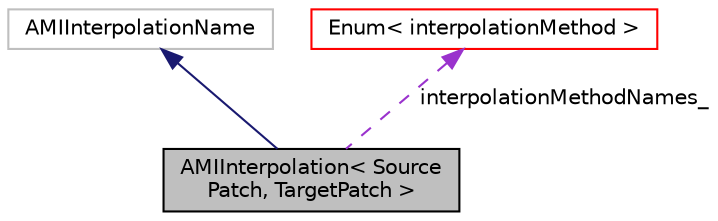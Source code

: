 digraph "AMIInterpolation&lt; SourcePatch, TargetPatch &gt;"
{
  bgcolor="transparent";
  edge [fontname="Helvetica",fontsize="10",labelfontname="Helvetica",labelfontsize="10"];
  node [fontname="Helvetica",fontsize="10",shape=record];
  Node1 [label="AMIInterpolation\< Source\lPatch, TargetPatch \>",height=0.2,width=0.4,color="black", fillcolor="grey75", style="filled" fontcolor="black"];
  Node2 -> Node1 [dir="back",color="midnightblue",fontsize="10",style="solid",fontname="Helvetica"];
  Node2 [label="AMIInterpolationName",height=0.2,width=0.4,color="grey75"];
  Node3 -> Node1 [dir="back",color="darkorchid3",fontsize="10",style="dashed",label=" interpolationMethodNames_" ,fontname="Helvetica"];
  Node3 [label="Enum\< interpolationMethod \>",height=0.2,width=0.4,color="red",URL="$classFoam_1_1Enum.html"];
}
